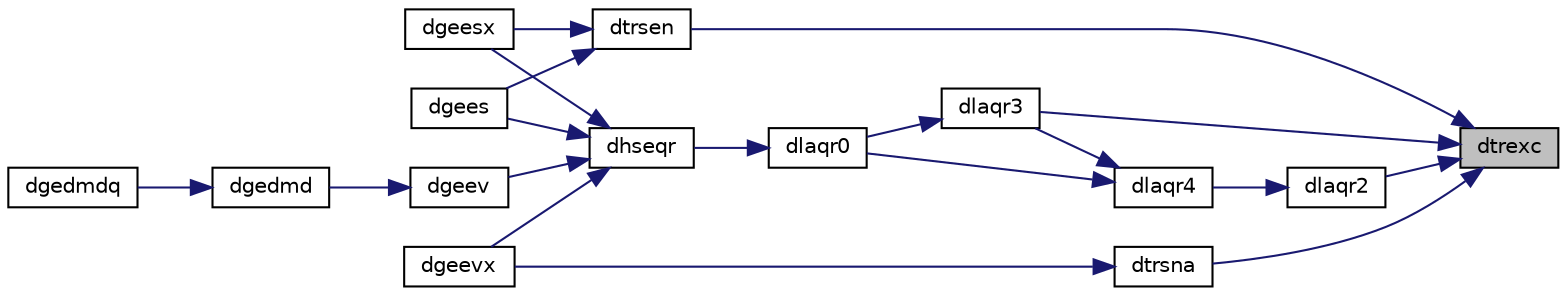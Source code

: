 digraph "dtrexc"
{
 // LATEX_PDF_SIZE
  edge [fontname="Helvetica",fontsize="10",labelfontname="Helvetica",labelfontsize="10"];
  node [fontname="Helvetica",fontsize="10",shape=record];
  rankdir="RL";
  Node1 [label="dtrexc",height=0.2,width=0.4,color="black", fillcolor="grey75", style="filled", fontcolor="black",tooltip="DTREXC"];
  Node1 -> Node2 [dir="back",color="midnightblue",fontsize="10",style="solid",fontname="Helvetica"];
  Node2 [label="dlaqr2",height=0.2,width=0.4,color="black", fillcolor="white", style="filled",URL="$dlaqr2_8f.html#a4d60649d5f6ca5d4d7f1dce3cfe81450",tooltip="DLAQR2 performs the orthogonal similarity transformation of a Hessenberg matrix to detect and deflate..."];
  Node2 -> Node3 [dir="back",color="midnightblue",fontsize="10",style="solid",fontname="Helvetica"];
  Node3 [label="dlaqr4",height=0.2,width=0.4,color="black", fillcolor="white", style="filled",URL="$dlaqr4_8f.html#a12cd3d91cf44b97877272c85c410af6c",tooltip="DLAQR4 computes the eigenvalues of a Hessenberg matrix, and optionally the matrices from the Schur de..."];
  Node3 -> Node4 [dir="back",color="midnightblue",fontsize="10",style="solid",fontname="Helvetica"];
  Node4 [label="dlaqr0",height=0.2,width=0.4,color="black", fillcolor="white", style="filled",URL="$dlaqr0_8f.html#aa0f06b236f313b54f85fed1b62c152dc",tooltip="DLAQR0 computes the eigenvalues of a Hessenberg matrix, and optionally the matrices from the Schur de..."];
  Node4 -> Node5 [dir="back",color="midnightblue",fontsize="10",style="solid",fontname="Helvetica"];
  Node5 [label="dhseqr",height=0.2,width=0.4,color="black", fillcolor="white", style="filled",URL="$dhseqr_8f.html#acb35e85b362ce8ccf9d653cc3f8fb89c",tooltip="DHSEQR"];
  Node5 -> Node6 [dir="back",color="midnightblue",fontsize="10",style="solid",fontname="Helvetica"];
  Node6 [label="dgees",height=0.2,width=0.4,color="black", fillcolor="white", style="filled",URL="$dgees_8f.html#a2233e8611b7b529422497036b284b438",tooltip="DGEES computes the eigenvalues, the Schur form, and, optionally, the matrix of Schur vectors for GE m..."];
  Node5 -> Node7 [dir="back",color="midnightblue",fontsize="10",style="solid",fontname="Helvetica"];
  Node7 [label="dgeesx",height=0.2,width=0.4,color="black", fillcolor="white", style="filled",URL="$dgeesx_8f.html#a745081b04dc6f1b5a93a5d8b31aec915",tooltip="DGEESX computes the eigenvalues, the Schur form, and, optionally, the matrix of Schur vectors for GE ..."];
  Node5 -> Node8 [dir="back",color="midnightblue",fontsize="10",style="solid",fontname="Helvetica"];
  Node8 [label="dgeev",height=0.2,width=0.4,color="black", fillcolor="white", style="filled",URL="$dgeev_8f.html#a66e19253344358f5dee1e60502b9e96f",tooltip="DGEEV computes the eigenvalues and, optionally, the left and/or right eigenvectors for GE matrices"];
  Node8 -> Node9 [dir="back",color="midnightblue",fontsize="10",style="solid",fontname="Helvetica"];
  Node9 [label="dgedmd",height=0.2,width=0.4,color="black", fillcolor="white", style="filled",URL="$dgedmd_8f90.html#a873ebfba3e94c6200e9f6da79644abb1",tooltip="DGEDMD computes the Dynamic Mode Decomposition (DMD) for a pair of data snapshot matrices."];
  Node9 -> Node10 [dir="back",color="midnightblue",fontsize="10",style="solid",fontname="Helvetica"];
  Node10 [label="dgedmdq",height=0.2,width=0.4,color="black", fillcolor="white", style="filled",URL="$dgedmdq_8f90.html#a6c9d2f77b73a03970b6e05984167644f",tooltip="DGEDMDQ computes the Dynamic Mode Decomposition (DMD) for a pair of data snapshot matrices."];
  Node5 -> Node11 [dir="back",color="midnightblue",fontsize="10",style="solid",fontname="Helvetica"];
  Node11 [label="dgeevx",height=0.2,width=0.4,color="black", fillcolor="white", style="filled",URL="$dgeevx_8f.html#a4e35e1d4e9b63ba9eef4ba8aff3debae",tooltip="DGEEVX computes the eigenvalues and, optionally, the left and/or right eigenvectors for GE matrices"];
  Node3 -> Node12 [dir="back",color="midnightblue",fontsize="10",style="solid",fontname="Helvetica"];
  Node12 [label="dlaqr3",height=0.2,width=0.4,color="black", fillcolor="white", style="filled",URL="$dlaqr3_8f.html#a4cc655aa88beb6f2f8dfa621cbe6aea7",tooltip="DLAQR3 performs the orthogonal similarity transformation of a Hessenberg matrix to detect and deflate..."];
  Node12 -> Node4 [dir="back",color="midnightblue",fontsize="10",style="solid",fontname="Helvetica"];
  Node1 -> Node12 [dir="back",color="midnightblue",fontsize="10",style="solid",fontname="Helvetica"];
  Node1 -> Node13 [dir="back",color="midnightblue",fontsize="10",style="solid",fontname="Helvetica"];
  Node13 [label="dtrsen",height=0.2,width=0.4,color="black", fillcolor="white", style="filled",URL="$dtrsen_8f.html#afe383d8eb4c3815d8946a5e24ba1899a",tooltip="DTRSEN"];
  Node13 -> Node6 [dir="back",color="midnightblue",fontsize="10",style="solid",fontname="Helvetica"];
  Node13 -> Node7 [dir="back",color="midnightblue",fontsize="10",style="solid",fontname="Helvetica"];
  Node1 -> Node14 [dir="back",color="midnightblue",fontsize="10",style="solid",fontname="Helvetica"];
  Node14 [label="dtrsna",height=0.2,width=0.4,color="black", fillcolor="white", style="filled",URL="$dtrsna_8f.html#ab43d2d84b0705732572c187aa4558077",tooltip="DTRSNA"];
  Node14 -> Node11 [dir="back",color="midnightblue",fontsize="10",style="solid",fontname="Helvetica"];
}
